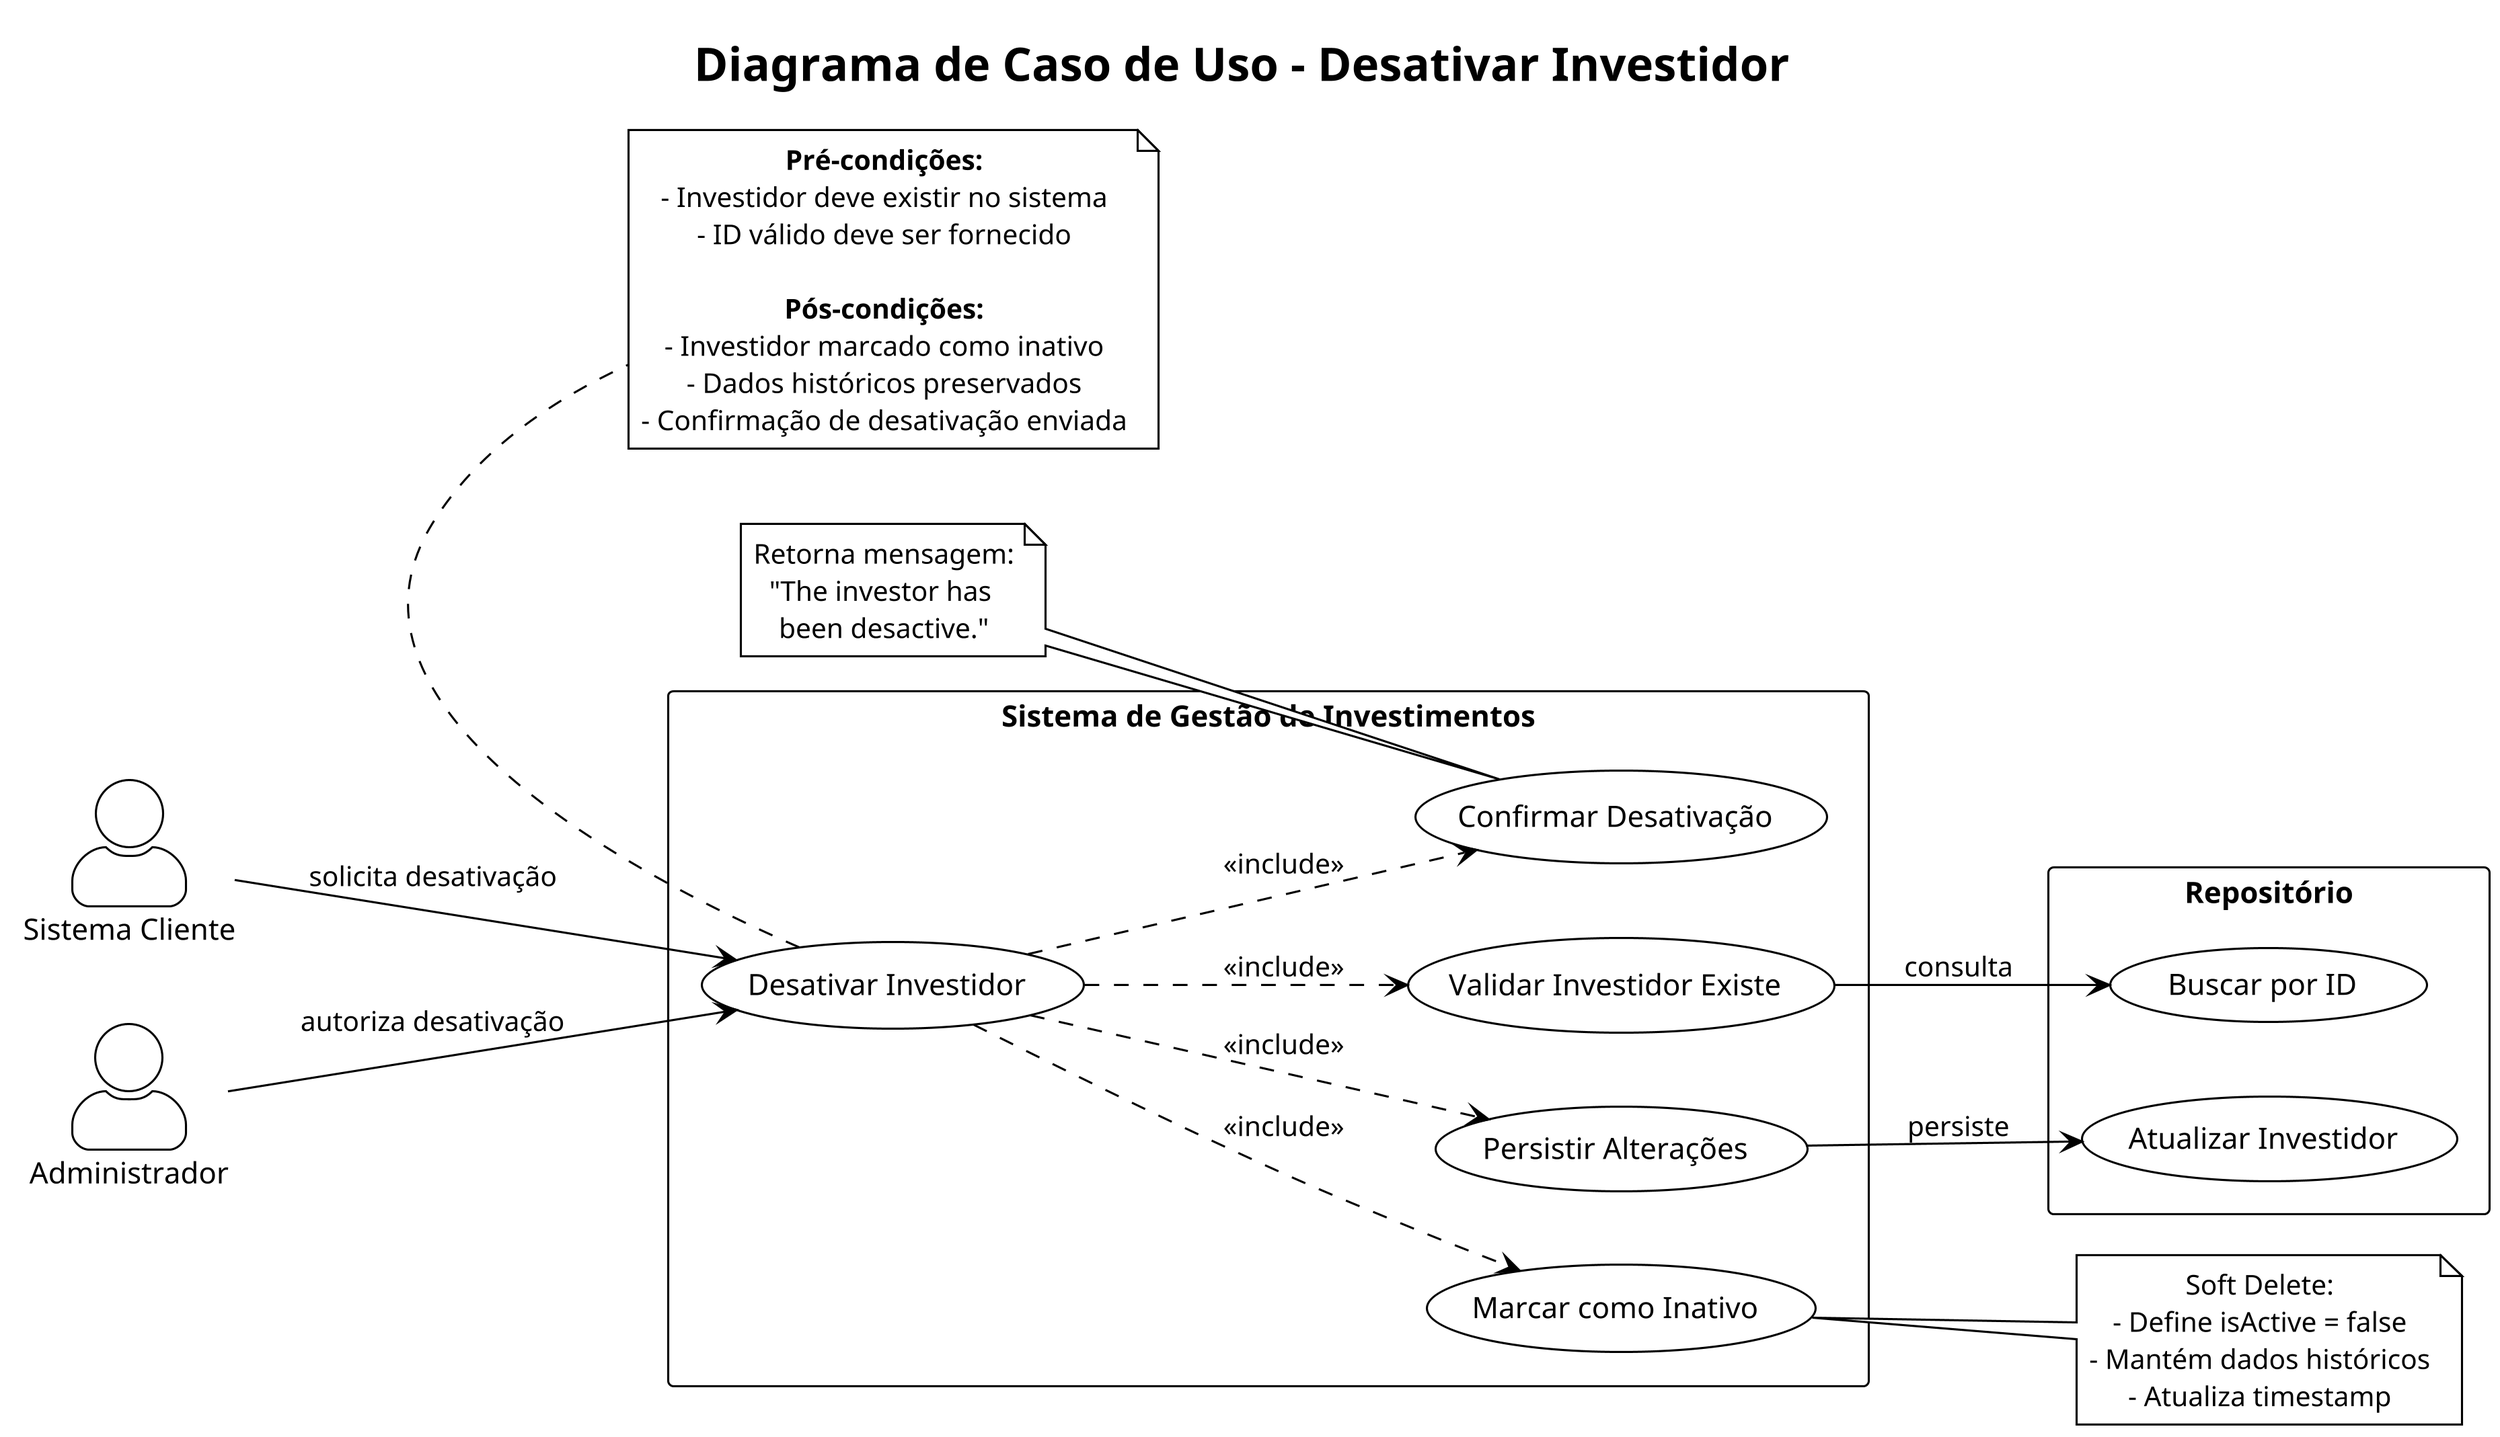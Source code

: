 @startuml Caso de Uso - Desativar Investidor
!theme plain
skinparam dpi 300
skinparam actorStyle awesome
skinparam packageStyle rectangle
skinparam backgroundColor white
skinparam defaultTextAlignment center
left to right direction

title Diagrama de Caso de Uso - Desativar Investidor

actor "Sistema Cliente" as Client
actor "Administrador" as Admin

package "Sistema de Gestão de Investimentos" {
    usecase "Desativar Investidor" as UC1
    usecase "Validar Investidor Existe" as UC2
    usecase "Marcar como Inativo" as UC3
    usecase "Persistir Alterações" as UC4
    usecase "Confirmar Desativação" as UC5
}

package "Repositório" {
    usecase "Buscar por ID" as R1
    usecase "Atualizar Investidor" as R2
}

Client --> UC1 : solicita desativação
Admin --> UC1 : autoriza desativação

UC1 ..> UC2 : <<include>>
UC1 ..> UC3 : <<include>>
UC1 ..> UC4 : <<include>>
UC1 ..> UC5 : <<include>>

UC2 --> R1 : consulta
UC4 --> R2 : persiste

note right of UC3
  Soft Delete:
  - Define isActive = false
  - Mantém dados históricos
  - Atualiza timestamp
end note

note bottom of UC1
  **Pré-condições:**
  - Investidor deve existir no sistema
  - ID válido deve ser fornecido
  
  **Pós-condições:**
  - Investidor marcado como inativo
  - Dados históricos preservados
  - Confirmação de desativação enviada
end note

note left of UC5
  Retorna mensagem:
  "The investor has 
  been desactive."
end note

@enduml